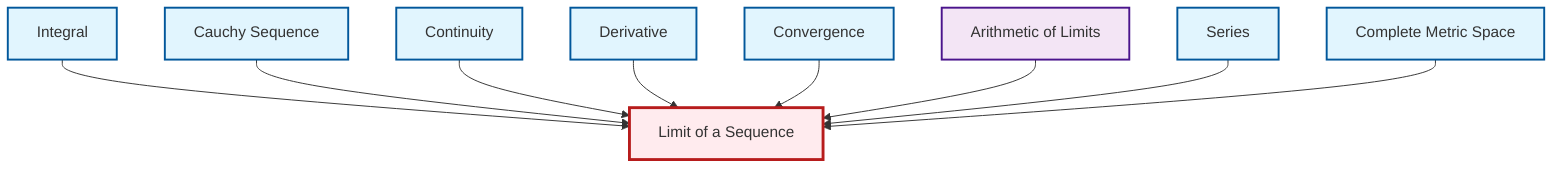 graph TD
    classDef definition fill:#e1f5fe,stroke:#01579b,stroke-width:2px
    classDef theorem fill:#f3e5f5,stroke:#4a148c,stroke-width:2px
    classDef axiom fill:#fff3e0,stroke:#e65100,stroke-width:2px
    classDef example fill:#e8f5e9,stroke:#1b5e20,stroke-width:2px
    classDef current fill:#ffebee,stroke:#b71c1c,stroke-width:3px
    def-series["Series"]:::definition
    def-limit["Limit of a Sequence"]:::definition
    def-convergence["Convergence"]:::definition
    def-cauchy-sequence["Cauchy Sequence"]:::definition
    def-continuity["Continuity"]:::definition
    def-integral["Integral"]:::definition
    def-complete-metric-space["Complete Metric Space"]:::definition
    thm-limit-arithmetic["Arithmetic of Limits"]:::theorem
    def-derivative["Derivative"]:::definition
    def-integral --> def-limit
    def-cauchy-sequence --> def-limit
    def-continuity --> def-limit
    def-derivative --> def-limit
    def-convergence --> def-limit
    thm-limit-arithmetic --> def-limit
    def-series --> def-limit
    def-complete-metric-space --> def-limit
    class def-limit current